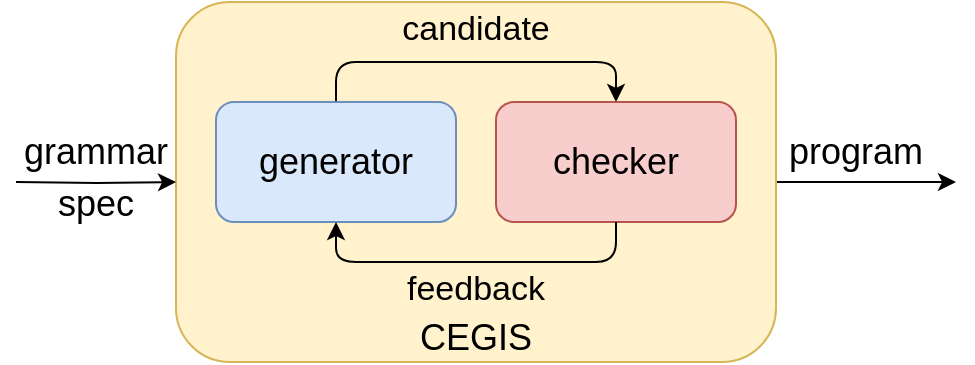 <mxfile version="14.6.6" type="device"><diagram id="FJqQ-7ytOSjVk7B-EDFn" name="Page-1"><mxGraphModel dx="569" dy="749" grid="1" gridSize="10" guides="1" tooltips="1" connect="1" arrows="1" fold="1" page="1" pageScale="1" pageWidth="850" pageHeight="1100" math="0" shadow="0"><root><mxCell id="0"/><mxCell id="1" parent="0"/><mxCell id="UgwVQUEVKoRi5pojb2MT-13" style="edgeStyle=orthogonalEdgeStyle;rounded=1;orthogonalLoop=1;jettySize=auto;html=1;exitX=1;exitY=0.5;exitDx=0;exitDy=0;fontSize=18;" parent="1" source="UgwVQUEVKoRi5pojb2MT-7" edge="1"><mxGeometry relative="1" as="geometry"><mxPoint x="570" y="350" as="targetPoint"/></mxGeometry></mxCell><mxCell id="UgwVQUEVKoRi5pojb2MT-7" value="" style="rounded=1;whiteSpace=wrap;html=1;fontSize=18;fillColor=#fff2cc;strokeColor=#d6b656;" parent="1" vertex="1"><mxGeometry x="180" y="260" width="300" height="180" as="geometry"/></mxCell><mxCell id="UgwVQUEVKoRi5pojb2MT-3" style="edgeStyle=orthogonalEdgeStyle;rounded=1;orthogonalLoop=1;jettySize=auto;html=1;exitX=0.5;exitY=0;exitDx=0;exitDy=0;entryX=0.5;entryY=0;entryDx=0;entryDy=0;fontSize=18;elbow=vertical;" parent="1" source="UgwVQUEVKoRi5pojb2MT-1" target="UgwVQUEVKoRi5pojb2MT-2" edge="1"><mxGeometry relative="1" as="geometry"><Array as="points"><mxPoint x="260" y="290"/><mxPoint x="400" y="290"/></Array></mxGeometry></mxCell><mxCell id="UgwVQUEVKoRi5pojb2MT-5" style="edgeStyle=orthogonalEdgeStyle;rounded=1;orthogonalLoop=1;jettySize=auto;html=1;fontSize=18;" parent="1" target="UgwVQUEVKoRi5pojb2MT-7" edge="1"><mxGeometry relative="1" as="geometry"><mxPoint x="110" y="360" as="targetPoint"/><mxPoint x="100" y="350" as="sourcePoint"/></mxGeometry></mxCell><mxCell id="UgwVQUEVKoRi5pojb2MT-1" value="generator" style="rounded=1;whiteSpace=wrap;html=1;fontSize=18;fillColor=#dae8fc;strokeColor=#6c8ebf;" parent="1" vertex="1"><mxGeometry x="200" y="310" width="120" height="60" as="geometry"/></mxCell><mxCell id="UgwVQUEVKoRi5pojb2MT-2" value="checker" style="rounded=1;whiteSpace=wrap;html=1;fontSize=18;fillColor=#f8cecc;strokeColor=#b85450;" parent="1" vertex="1"><mxGeometry x="340" y="310" width="120" height="60" as="geometry"/></mxCell><mxCell id="UgwVQUEVKoRi5pojb2MT-4" style="edgeStyle=orthogonalEdgeStyle;rounded=1;orthogonalLoop=1;jettySize=auto;html=1;exitX=0.5;exitY=1;exitDx=0;exitDy=0;entryX=0.5;entryY=1;entryDx=0;entryDy=0;fontSize=18;elbow=vertical;" parent="1" source="UgwVQUEVKoRi5pojb2MT-2" target="UgwVQUEVKoRi5pojb2MT-1" edge="1"><mxGeometry relative="1" as="geometry"><mxPoint x="270" y="320" as="sourcePoint"/><mxPoint x="460" y="320" as="targetPoint"/></mxGeometry></mxCell><mxCell id="UgwVQUEVKoRi5pojb2MT-6" value="grammar" style="text;html=1;strokeColor=none;fillColor=none;align=center;verticalAlign=middle;whiteSpace=wrap;rounded=0;fontSize=18;" parent="1" vertex="1"><mxGeometry x="120" y="325" width="40" height="20" as="geometry"/></mxCell><mxCell id="UgwVQUEVKoRi5pojb2MT-10" value="spec" style="text;html=1;strokeColor=none;fillColor=none;align=center;verticalAlign=middle;whiteSpace=wrap;rounded=0;fontSize=18;" parent="1" vertex="1"><mxGeometry x="120" y="351" width="40" height="20" as="geometry"/></mxCell><mxCell id="UgwVQUEVKoRi5pojb2MT-12" value="CEGIS" style="text;html=1;strokeColor=none;fillColor=none;align=center;verticalAlign=middle;whiteSpace=wrap;rounded=0;fontSize=18;" parent="1" vertex="1"><mxGeometry x="310" y="418" width="40" height="20" as="geometry"/></mxCell><mxCell id="UgwVQUEVKoRi5pojb2MT-14" value="program" style="text;html=1;strokeColor=none;fillColor=none;align=center;verticalAlign=middle;whiteSpace=wrap;rounded=0;fontSize=18;" parent="1" vertex="1"><mxGeometry x="500" y="325" width="40" height="20" as="geometry"/></mxCell><mxCell id="DNuIM1NTsGAuJjsDK3e7-1" value="candidate" style="text;html=1;strokeColor=none;fillColor=none;align=center;verticalAlign=middle;whiteSpace=wrap;rounded=0;fontSize=17;" vertex="1" parent="1"><mxGeometry x="310" y="264" width="40" height="20" as="geometry"/></mxCell><mxCell id="DNuIM1NTsGAuJjsDK3e7-2" value="feedback" style="text;html=1;strokeColor=none;fillColor=none;align=center;verticalAlign=middle;whiteSpace=wrap;rounded=0;fontSize=17;" vertex="1" parent="1"><mxGeometry x="310" y="394" width="40" height="20" as="geometry"/></mxCell></root></mxGraphModel></diagram></mxfile>